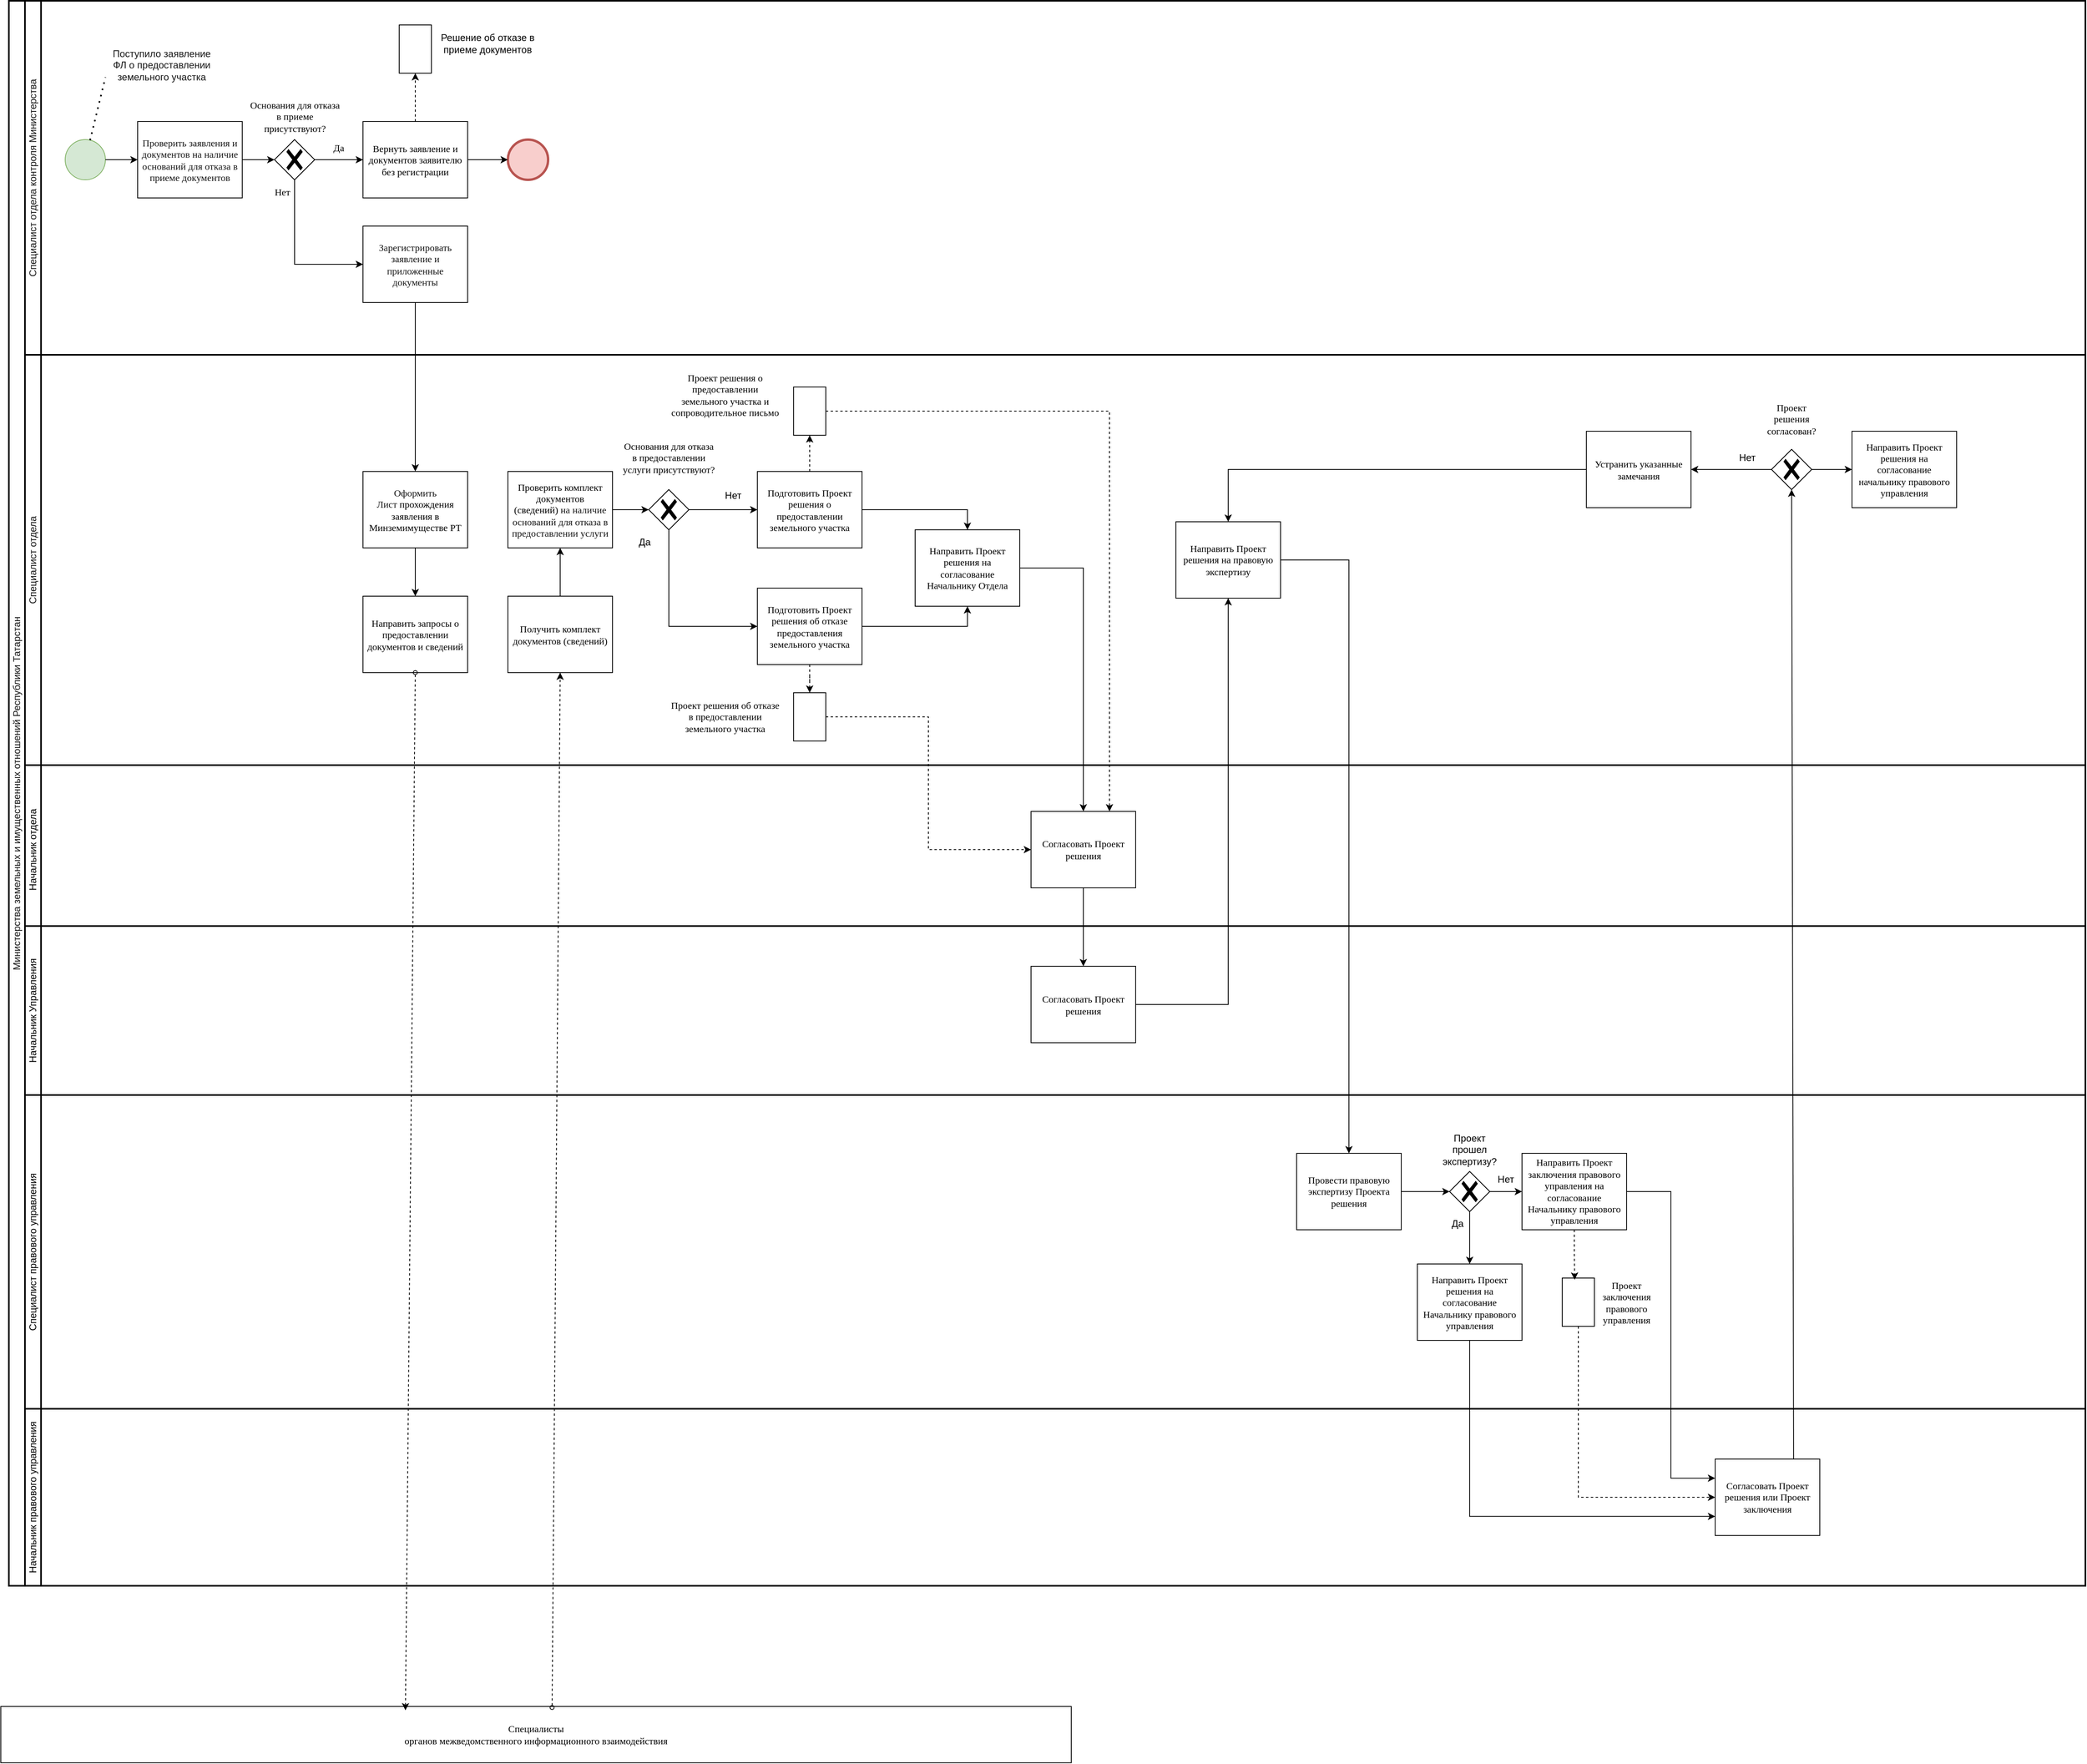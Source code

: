 <mxfile version="26.1.3">
  <diagram id="prtHgNgQTEPvFCAcTncT" name="Page-1">
    <mxGraphModel dx="969" dy="2083" grid="1" gridSize="10" guides="1" tooltips="1" connect="1" arrows="1" fold="1" page="1" pageScale="1" pageWidth="827" pageHeight="1169" math="0" shadow="0">
      <root>
        <mxCell id="0" />
        <mxCell id="1" parent="0" />
        <mxCell id="kLCtcZJA-MnO58HOizXd-3" value="&lt;span style=&quot;color: rgb(22, 22, 22); font-family: Arial, sans-serif; background-color: rgb(255, 255, 255);&quot;&gt;&lt;font&gt;Министерства земельных и имущественных отношений Республики Татарстан&lt;/font&gt;&lt;/span&gt;" style="swimlane;html=1;startSize=20;fontStyle=0;collapsible=0;horizontal=0;swimlaneLine=1;swimlaneFillColor=#ffffff;strokeWidth=2;whiteSpace=wrap;" parent="1" vertex="1">
          <mxGeometry x="60" y="-80" width="2580" height="1970" as="geometry" />
        </mxCell>
        <mxCell id="kLCtcZJA-MnO58HOizXd-1" value="&lt;span style=&quot;color: rgb(22, 22, 22); font-family: Arial, sans-serif; background-color: rgb(255, 255, 255);&quot;&gt;&lt;font&gt;Специалист отдела контроля Министерства&lt;/font&gt;&lt;/span&gt;" style="swimlane;html=1;startSize=20;fontStyle=0;collapsible=0;horizontal=0;swimlaneLine=1;swimlaneFillColor=#ffffff;strokeWidth=2;whiteSpace=wrap;" parent="kLCtcZJA-MnO58HOizXd-3" vertex="1">
          <mxGeometry x="20" width="2560" height="440" as="geometry" />
        </mxCell>
        <mxCell id="kLCtcZJA-MnO58HOizXd-4" value="" style="points=[[0.145,0.145,0],[0.5,0,0],[0.855,0.145,0],[1,0.5,0],[0.855,0.855,0],[0.5,1,0],[0.145,0.855,0],[0,0.5,0]];shape=mxgraph.bpmn.event;html=1;verticalLabelPosition=bottom;labelBackgroundColor=#ffffff;verticalAlign=top;align=center;perimeter=ellipsePerimeter;outlineConnect=0;aspect=fixed;outline=standard;symbol=general;fillColor=#d5e8d4;strokeColor=#82b366;" parent="kLCtcZJA-MnO58HOizXd-1" vertex="1">
          <mxGeometry x="50" y="172.5" width="50" height="50" as="geometry" />
        </mxCell>
        <mxCell id="kLCtcZJA-MnO58HOizXd-7" value="&lt;span style=&quot;color: rgb(22, 22, 22); font-family: Arial, sans-serif; text-align: left; background-color: rgb(255, 255, 255);&quot;&gt;&lt;font&gt;Поступило заявление ФЛ о предоставлении земельного участка&lt;/font&gt;&lt;/span&gt;" style="text;html=1;align=center;verticalAlign=middle;whiteSpace=wrap;rounded=0;" parent="kLCtcZJA-MnO58HOizXd-1" vertex="1">
          <mxGeometry x="100" y="50" width="140" height="60" as="geometry" />
        </mxCell>
        <mxCell id="kLCtcZJA-MnO58HOizXd-8" value="" style="endArrow=none;dashed=1;html=1;dashPattern=1 3;strokeWidth=2;rounded=0;entryX=0;entryY=0.75;entryDx=0;entryDy=0;" parent="kLCtcZJA-MnO58HOizXd-1" source="kLCtcZJA-MnO58HOizXd-4" target="kLCtcZJA-MnO58HOizXd-7" edge="1">
          <mxGeometry width="50" height="50" relative="1" as="geometry">
            <mxPoint x="30" y="100" as="sourcePoint" />
            <mxPoint x="80" y="50" as="targetPoint" />
          </mxGeometry>
        </mxCell>
        <mxCell id="kLCtcZJA-MnO58HOizXd-14" style="edgeStyle=orthogonalEdgeStyle;rounded=0;orthogonalLoop=1;jettySize=auto;html=1;" parent="kLCtcZJA-MnO58HOizXd-1" source="kLCtcZJA-MnO58HOizXd-9" target="kLCtcZJA-MnO58HOizXd-13" edge="1">
          <mxGeometry relative="1" as="geometry" />
        </mxCell>
        <mxCell id="kLCtcZJA-MnO58HOizXd-9" value="&lt;span style=&quot;color: rgb(22, 22, 22); background-color: rgb(255, 255, 255);&quot;&gt;&lt;font face=&quot;Times New Roman&quot; style=&quot;&quot;&gt;Проверить заявления и документов на наличие оснований для отказа в приеме документов&lt;/font&gt;&lt;/span&gt;" style="points=[[0.25,0,0],[0.5,0,0],[0.75,0,0],[1,0.25,0],[1,0.5,0],[1,0.75,0],[0.75,1,0],[0.5,1,0],[0.25,1,0],[0,0.75,0],[0,0.5,0],[0,0.25,0]];shape=mxgraph.bpmn.task2;whiteSpace=wrap;rectStyle=rounded;size=10;html=1;container=1;expand=0;collapsible=0;taskMarker=abstract;" parent="kLCtcZJA-MnO58HOizXd-1" vertex="1">
          <mxGeometry x="140" y="150" width="130" height="95" as="geometry" />
        </mxCell>
        <mxCell id="kLCtcZJA-MnO58HOizXd-10" style="edgeStyle=orthogonalEdgeStyle;rounded=0;orthogonalLoop=1;jettySize=auto;html=1;entryX=0;entryY=0.5;entryDx=0;entryDy=0;entryPerimeter=0;" parent="kLCtcZJA-MnO58HOizXd-1" source="kLCtcZJA-MnO58HOizXd-4" target="kLCtcZJA-MnO58HOizXd-9" edge="1">
          <mxGeometry relative="1" as="geometry" />
        </mxCell>
        <mxCell id="kLCtcZJA-MnO58HOizXd-11" value="&lt;span style=&quot;color: rgb(22, 22, 22); background-color: rgb(255, 255, 255);&quot;&gt;&lt;font face=&quot;Times New Roman&quot; style=&quot;&quot;&gt;Зарегистрировать заявление и приложенные документы&lt;/font&gt;&lt;/span&gt;" style="points=[[0.25,0,0],[0.5,0,0],[0.75,0,0],[1,0.25,0],[1,0.5,0],[1,0.75,0],[0.75,1,0],[0.5,1,0],[0.25,1,0],[0,0.75,0],[0,0.5,0],[0,0.25,0]];shape=mxgraph.bpmn.task2;whiteSpace=wrap;rectStyle=rounded;size=10;html=1;container=1;expand=0;collapsible=0;taskMarker=abstract;" parent="kLCtcZJA-MnO58HOizXd-1" vertex="1">
          <mxGeometry x="420" y="280" width="130" height="95" as="geometry" />
        </mxCell>
        <mxCell id="kLCtcZJA-MnO58HOizXd-13" value="" style="points=[[0.25,0.25,0],[0.5,0,0],[0.75,0.25,0],[1,0.5,0],[0.75,0.75,0],[0.5,1,0],[0.25,0.75,0],[0,0.5,0]];shape=mxgraph.bpmn.gateway2;html=1;verticalLabelPosition=bottom;labelBackgroundColor=#ffffff;verticalAlign=top;align=center;perimeter=rhombusPerimeter;outlineConnect=0;outline=none;symbol=none;gwType=exclusive;" parent="kLCtcZJA-MnO58HOizXd-1" vertex="1">
          <mxGeometry x="310" y="172.5" width="50" height="50" as="geometry" />
        </mxCell>
        <mxCell id="kLCtcZJA-MnO58HOizXd-15" value="&lt;font face=&quot;Times New Roman&quot;&gt;Основания для отказа в приеме присутствуют?&lt;/font&gt;" style="text;html=1;align=center;verticalAlign=middle;whiteSpace=wrap;rounded=0;" parent="kLCtcZJA-MnO58HOizXd-1" vertex="1">
          <mxGeometry x="277.5" y="120" width="115" height="47.5" as="geometry" />
        </mxCell>
        <mxCell id="kLCtcZJA-MnO58HOizXd-17" value="&lt;font face=&quot;Times New Roman&quot;&gt;Нет&lt;/font&gt;" style="text;html=1;align=center;verticalAlign=middle;whiteSpace=wrap;rounded=0;rotation=0;" parent="kLCtcZJA-MnO58HOizXd-1" vertex="1">
          <mxGeometry x="290" y="222.5" width="60" height="30" as="geometry" />
        </mxCell>
        <mxCell id="kLCtcZJA-MnO58HOizXd-20" value="&lt;font face=&quot;Times New Roman&quot;&gt;Да&lt;/font&gt;" style="text;html=1;align=center;verticalAlign=middle;whiteSpace=wrap;rounded=0;" parent="kLCtcZJA-MnO58HOizXd-1" vertex="1">
          <mxGeometry x="360" y="167.5" width="60" height="30" as="geometry" />
        </mxCell>
        <mxCell id="kLCtcZJA-MnO58HOizXd-21" value="&lt;span style=&quot;line-height: 107%;&quot;&gt;&lt;font face=&quot;Times New Roman&quot;&gt;Вернуть заявление и документов заявителю без регистрации&lt;/font&gt;&lt;/span&gt;" style="points=[[0.25,0,0],[0.5,0,0],[0.75,0,0],[1,0.25,0],[1,0.5,0],[1,0.75,0],[0.75,1,0],[0.5,1,0],[0.25,1,0],[0,0.75,0],[0,0.5,0],[0,0.25,0]];shape=mxgraph.bpmn.task2;whiteSpace=wrap;rectStyle=rounded;size=10;html=1;container=1;expand=0;collapsible=0;taskMarker=abstract;" parent="kLCtcZJA-MnO58HOizXd-1" vertex="1">
          <mxGeometry x="420" y="150" width="130" height="95" as="geometry" />
        </mxCell>
        <mxCell id="kLCtcZJA-MnO58HOizXd-23" style="edgeStyle=orthogonalEdgeStyle;rounded=0;orthogonalLoop=1;jettySize=auto;html=1;entryX=0;entryY=0.5;entryDx=0;entryDy=0;entryPerimeter=0;" parent="kLCtcZJA-MnO58HOizXd-1" source="kLCtcZJA-MnO58HOizXd-13" target="kLCtcZJA-MnO58HOizXd-21" edge="1">
          <mxGeometry relative="1" as="geometry" />
        </mxCell>
        <mxCell id="kLCtcZJA-MnO58HOizXd-24" style="edgeStyle=orthogonalEdgeStyle;rounded=0;orthogonalLoop=1;jettySize=auto;html=1;entryX=0;entryY=0.5;entryDx=0;entryDy=0;entryPerimeter=0;" parent="kLCtcZJA-MnO58HOizXd-1" source="kLCtcZJA-MnO58HOizXd-13" target="kLCtcZJA-MnO58HOizXd-11" edge="1">
          <mxGeometry relative="1" as="geometry">
            <Array as="points">
              <mxPoint x="335" y="328" />
            </Array>
          </mxGeometry>
        </mxCell>
        <mxCell id="kLCtcZJA-MnO58HOizXd-25" value="" style="points=[[0.145,0.145,0],[0.5,0,0],[0.855,0.145,0],[1,0.5,0],[0.855,0.855,0],[0.5,1,0],[0.145,0.855,0],[0,0.5,0]];shape=mxgraph.bpmn.event;html=1;verticalLabelPosition=bottom;labelBackgroundColor=#ffffff;verticalAlign=top;align=center;perimeter=ellipsePerimeter;outlineConnect=0;aspect=fixed;outline=end;symbol=terminate2;fillColor=#f8cecc;strokeColor=#b85450;" parent="kLCtcZJA-MnO58HOizXd-1" vertex="1">
          <mxGeometry x="600" y="172.5" width="50" height="50" as="geometry" />
        </mxCell>
        <mxCell id="kLCtcZJA-MnO58HOizXd-26" style="edgeStyle=orthogonalEdgeStyle;rounded=0;orthogonalLoop=1;jettySize=auto;html=1;entryX=0;entryY=0.5;entryDx=0;entryDy=0;entryPerimeter=0;" parent="kLCtcZJA-MnO58HOizXd-1" source="kLCtcZJA-MnO58HOizXd-21" target="kLCtcZJA-MnO58HOizXd-25" edge="1">
          <mxGeometry relative="1" as="geometry" />
        </mxCell>
        <mxCell id="kLCtcZJA-MnO58HOizXd-27" value="" style="shape=mxgraph.bpmn.data2;labelPosition=center;verticalLabelPosition=bottom;align=center;verticalAlign=top;size=15;html=1;" parent="kLCtcZJA-MnO58HOizXd-1" vertex="1">
          <mxGeometry x="465" y="30" width="40" height="60" as="geometry" />
        </mxCell>
        <mxCell id="kLCtcZJA-MnO58HOizXd-28" style="edgeStyle=orthogonalEdgeStyle;rounded=0;orthogonalLoop=1;jettySize=auto;html=1;entryX=0.5;entryY=1;entryDx=0;entryDy=0;entryPerimeter=0;dashed=1;" parent="kLCtcZJA-MnO58HOizXd-1" source="kLCtcZJA-MnO58HOizXd-21" target="kLCtcZJA-MnO58HOizXd-27" edge="1">
          <mxGeometry relative="1" as="geometry" />
        </mxCell>
        <mxCell id="kLCtcZJA-MnO58HOizXd-29" value="&lt;span style=&quot;line-height: 107%; font-family: Calibri, sans-serif;&quot;&gt;&lt;font&gt;Решение об отказе в приеме документов&lt;/font&gt;&lt;/span&gt;" style="text;html=1;align=center;verticalAlign=middle;whiteSpace=wrap;rounded=0;" parent="kLCtcZJA-MnO58HOizXd-1" vertex="1">
          <mxGeometry x="505" y="30" width="140" height="45" as="geometry" />
        </mxCell>
        <mxCell id="kLCtcZJA-MnO58HOizXd-2" value="&lt;span style=&quot;color: rgb(22, 22, 22); font-family: Arial, sans-serif; background-color: rgb(255, 255, 255);&quot;&gt;&lt;font&gt;Специалист отдела&lt;/font&gt;&lt;/span&gt;" style="swimlane;html=1;startSize=20;fontStyle=0;collapsible=0;horizontal=0;swimlaneLine=1;swimlaneFillColor=#ffffff;strokeWidth=2;whiteSpace=wrap;" parent="kLCtcZJA-MnO58HOizXd-3" vertex="1">
          <mxGeometry x="20" y="440" width="2560" height="510" as="geometry" />
        </mxCell>
        <mxCell id="kLCtcZJA-MnO58HOizXd-31" value="&lt;font face=&quot;Times New Roman&quot;&gt;&lt;span style=&quot;background-color: rgb(255, 255, 255);&quot;&gt;&lt;font color=&quot;#161616&quot;&gt;Оформить Лист&amp;nbsp;&lt;/font&gt;&lt;/span&gt;&lt;span style=&quot;line-height: 107%;&quot;&gt;прохождения заявления в Минземимуществе РТ&lt;/span&gt;&lt;/font&gt;" style="points=[[0.25,0,0],[0.5,0,0],[0.75,0,0],[1,0.25,0],[1,0.5,0],[1,0.75,0],[0.75,1,0],[0.5,1,0],[0.25,1,0],[0,0.75,0],[0,0.5,0],[0,0.25,0]];shape=mxgraph.bpmn.task2;whiteSpace=wrap;rectStyle=rounded;size=10;html=1;container=1;expand=0;collapsible=0;taskMarker=abstract;" parent="kLCtcZJA-MnO58HOizXd-2" vertex="1">
          <mxGeometry x="420" y="145" width="130" height="95" as="geometry" />
        </mxCell>
        <mxCell id="kLCtcZJA-MnO58HOizXd-33" value="&lt;span style=&quot;line-height: 107%;&quot;&gt;&lt;font face=&quot;Times New Roman&quot;&gt;Направить запросы о предоставлении документов и сведений&lt;/font&gt;&lt;/span&gt;" style="points=[[0.25,0,0],[0.5,0,0],[0.75,0,0],[1,0.25,0],[1,0.5,0],[1,0.75,0],[0.75,1,0],[0.5,1,0],[0.25,1,0],[0,0.75,0],[0,0.5,0],[0,0.25,0]];shape=mxgraph.bpmn.task2;whiteSpace=wrap;rectStyle=rounded;size=10;html=1;container=1;expand=0;collapsible=0;taskMarker=abstract;" parent="kLCtcZJA-MnO58HOizXd-2" vertex="1">
          <mxGeometry x="420" y="300" width="130" height="95" as="geometry" />
        </mxCell>
        <mxCell id="kLCtcZJA-MnO58HOizXd-34" style="edgeStyle=orthogonalEdgeStyle;rounded=0;orthogonalLoop=1;jettySize=auto;html=1;entryX=0.5;entryY=0;entryDx=0;entryDy=0;entryPerimeter=0;" parent="kLCtcZJA-MnO58HOizXd-2" source="kLCtcZJA-MnO58HOizXd-31" target="kLCtcZJA-MnO58HOizXd-33" edge="1">
          <mxGeometry relative="1" as="geometry" />
        </mxCell>
        <mxCell id="kLCtcZJA-MnO58HOizXd-39" value="&lt;span style=&quot;line-height: 107%;&quot;&gt;&lt;font face=&quot;Times New Roman&quot;&gt;Получить комплект документов (сведений)&lt;/font&gt;&lt;/span&gt;" style="points=[[0.25,0,0],[0.5,0,0],[0.75,0,0],[1,0.25,0],[1,0.5,0],[1,0.75,0],[0.75,1,0],[0.5,1,0],[0.25,1,0],[0,0.75,0],[0,0.5,0],[0,0.25,0]];shape=mxgraph.bpmn.task2;whiteSpace=wrap;rectStyle=rounded;size=10;html=1;container=1;expand=0;collapsible=0;taskMarker=abstract;" parent="kLCtcZJA-MnO58HOizXd-2" vertex="1">
          <mxGeometry x="600" y="300" width="130" height="95" as="geometry" />
        </mxCell>
        <mxCell id="kLCtcZJA-MnO58HOizXd-43" value="&lt;span style=&quot;line-height: 107%;&quot;&gt;&lt;font face=&quot;Times New Roman&quot;&gt;Проверить комплект документов (сведений)&amp;nbsp;&lt;/font&gt;&lt;/span&gt;&lt;span style=&quot;color: rgb(22, 22, 22); font-family: &amp;quot;Times New Roman&amp;quot;; background-color: rgb(255, 255, 255);&quot;&gt;на наличие оснований для отказа в предоставлении услуги&lt;/span&gt;" style="points=[[0.25,0,0],[0.5,0,0],[0.75,0,0],[1,0.25,0],[1,0.5,0],[1,0.75,0],[0.75,1,0],[0.5,1,0],[0.25,1,0],[0,0.75,0],[0,0.5,0],[0,0.25,0]];shape=mxgraph.bpmn.task2;whiteSpace=wrap;rectStyle=rounded;size=10;html=1;container=1;expand=0;collapsible=0;taskMarker=abstract;" parent="kLCtcZJA-MnO58HOizXd-2" vertex="1">
          <mxGeometry x="600" y="145" width="130" height="95" as="geometry" />
        </mxCell>
        <mxCell id="kLCtcZJA-MnO58HOizXd-44" style="edgeStyle=orthogonalEdgeStyle;rounded=0;orthogonalLoop=1;jettySize=auto;html=1;entryX=0.5;entryY=1;entryDx=0;entryDy=0;entryPerimeter=0;" parent="kLCtcZJA-MnO58HOizXd-2" source="kLCtcZJA-MnO58HOizXd-39" target="kLCtcZJA-MnO58HOizXd-43" edge="1">
          <mxGeometry relative="1" as="geometry" />
        </mxCell>
        <mxCell id="j_5O-uv8FhCoR-RIhAOP-11" value="" style="points=[[0.25,0.25,0],[0.5,0,0],[0.75,0.25,0],[1,0.5,0],[0.75,0.75,0],[0.5,1,0],[0.25,0.75,0],[0,0.5,0]];shape=mxgraph.bpmn.gateway2;html=1;verticalLabelPosition=bottom;labelBackgroundColor=#ffffff;verticalAlign=top;align=center;perimeter=rhombusPerimeter;outlineConnect=0;outline=none;symbol=none;gwType=exclusive;" vertex="1" parent="kLCtcZJA-MnO58HOizXd-2">
          <mxGeometry x="775" y="167.5" width="50" height="50" as="geometry" />
        </mxCell>
        <mxCell id="j_5O-uv8FhCoR-RIhAOP-12" style="edgeStyle=orthogonalEdgeStyle;rounded=0;orthogonalLoop=1;jettySize=auto;html=1;entryX=0;entryY=0.5;entryDx=0;entryDy=0;entryPerimeter=0;" edge="1" parent="kLCtcZJA-MnO58HOizXd-2" source="kLCtcZJA-MnO58HOizXd-43" target="j_5O-uv8FhCoR-RIhAOP-11">
          <mxGeometry relative="1" as="geometry" />
        </mxCell>
        <mxCell id="j_5O-uv8FhCoR-RIhAOP-8" value="&lt;span style=&quot;line-height: 107%;&quot;&gt;&lt;font face=&quot;Times New Roman&quot;&gt;Основания для отказа&lt;br&gt;в предоставлении услуги присутствуют?&lt;/font&gt;&lt;/span&gt;" style="text;html=1;align=center;verticalAlign=middle;whiteSpace=wrap;rounded=0;" vertex="1" parent="kLCtcZJA-MnO58HOizXd-2">
          <mxGeometry x="740" y="95" width="120" height="65" as="geometry" />
        </mxCell>
        <mxCell id="j_5O-uv8FhCoR-RIhAOP-13" value="&lt;span style=&quot;line-height: 107%;&quot;&gt;&lt;font face=&quot;Times New Roman&quot;&gt;Подготовить Проект решения о предоставлении земельного участка&lt;/font&gt;&lt;/span&gt;" style="points=[[0.25,0,0],[0.5,0,0],[0.75,0,0],[1,0.25,0],[1,0.5,0],[1,0.75,0],[0.75,1,0],[0.5,1,0],[0.25,1,0],[0,0.75,0],[0,0.5,0],[0,0.25,0]];shape=mxgraph.bpmn.task2;whiteSpace=wrap;rectStyle=rounded;size=10;html=1;container=1;expand=0;collapsible=0;taskMarker=abstract;" vertex="1" parent="kLCtcZJA-MnO58HOizXd-2">
          <mxGeometry x="910" y="145" width="130" height="95" as="geometry" />
        </mxCell>
        <mxCell id="j_5O-uv8FhCoR-RIhAOP-15" value="Нет" style="text;html=1;align=center;verticalAlign=middle;whiteSpace=wrap;rounded=0;" vertex="1" parent="kLCtcZJA-MnO58HOizXd-2">
          <mxGeometry x="850" y="160" width="60" height="30" as="geometry" />
        </mxCell>
        <mxCell id="j_5O-uv8FhCoR-RIhAOP-17" style="edgeStyle=orthogonalEdgeStyle;rounded=0;orthogonalLoop=1;jettySize=auto;html=1;entryX=0;entryY=0.5;entryDx=0;entryDy=0;entryPerimeter=0;" edge="1" parent="kLCtcZJA-MnO58HOizXd-2" source="j_5O-uv8FhCoR-RIhAOP-11" target="j_5O-uv8FhCoR-RIhAOP-13">
          <mxGeometry relative="1" as="geometry" />
        </mxCell>
        <mxCell id="j_5O-uv8FhCoR-RIhAOP-18" value="Да" style="text;html=1;align=center;verticalAlign=middle;whiteSpace=wrap;rounded=0;" vertex="1" parent="kLCtcZJA-MnO58HOizXd-2">
          <mxGeometry x="740" y="217.5" width="60" height="30" as="geometry" />
        </mxCell>
        <mxCell id="j_5O-uv8FhCoR-RIhAOP-19" value="&lt;span style=&quot;font-family: &amp;quot;Times New Roman&amp;quot;;&quot;&gt;Подготовить Проект решения об отказе предоставления земельного участка&lt;/span&gt;" style="points=[[0.25,0,0],[0.5,0,0],[0.75,0,0],[1,0.25,0],[1,0.5,0],[1,0.75,0],[0.75,1,0],[0.5,1,0],[0.25,1,0],[0,0.75,0],[0,0.5,0],[0,0.25,0]];shape=mxgraph.bpmn.task2;whiteSpace=wrap;rectStyle=rounded;size=10;html=1;container=1;expand=0;collapsible=0;taskMarker=abstract;" vertex="1" parent="kLCtcZJA-MnO58HOizXd-2">
          <mxGeometry x="910" y="290" width="130" height="95" as="geometry" />
        </mxCell>
        <mxCell id="j_5O-uv8FhCoR-RIhAOP-20" style="rounded=0;orthogonalLoop=1;jettySize=auto;html=1;entryX=0;entryY=0.5;entryDx=0;entryDy=0;entryPerimeter=0;edgeStyle=orthogonalEdgeStyle;" edge="1" parent="kLCtcZJA-MnO58HOizXd-2" source="j_5O-uv8FhCoR-RIhAOP-11" target="j_5O-uv8FhCoR-RIhAOP-19">
          <mxGeometry relative="1" as="geometry">
            <Array as="points">
              <mxPoint x="800" y="338" />
            </Array>
          </mxGeometry>
        </mxCell>
        <mxCell id="j_5O-uv8FhCoR-RIhAOP-21" value="" style="shape=mxgraph.bpmn.data2;labelPosition=center;verticalLabelPosition=bottom;align=center;verticalAlign=top;size=15;html=1;bpmnTransferType=none;isCollection=1;" vertex="1" parent="kLCtcZJA-MnO58HOizXd-2">
          <mxGeometry x="955" y="40" width="40" height="60" as="geometry" />
        </mxCell>
        <mxCell id="j_5O-uv8FhCoR-RIhAOP-23" value="&lt;font face=&quot;Times New Roman&quot;&gt;Проект решения&amp;nbsp;&lt;/font&gt;&lt;span style=&quot;font-family: &amp;quot;Times New Roman&amp;quot;;&quot;&gt;о предоставлении земельного участка и сопроводительное письмо&lt;/span&gt;" style="text;html=1;align=center;verticalAlign=middle;whiteSpace=wrap;rounded=0;" vertex="1" parent="kLCtcZJA-MnO58HOizXd-2">
          <mxGeometry x="800" y="20" width="140" height="60" as="geometry" />
        </mxCell>
        <mxCell id="j_5O-uv8FhCoR-RIhAOP-25" value="&lt;span style=&quot;line-height: 107%;&quot;&gt;&lt;font face=&quot;Times New Roman&quot;&gt;Направить Проект решения на согласование Начальнику Отдела&lt;/font&gt;&lt;/span&gt;" style="points=[[0.25,0,0],[0.5,0,0],[0.75,0,0],[1,0.25,0],[1,0.5,0],[1,0.75,0],[0.75,1,0],[0.5,1,0],[0.25,1,0],[0,0.75,0],[0,0.5,0],[0,0.25,0]];shape=mxgraph.bpmn.task2;whiteSpace=wrap;rectStyle=rounded;size=10;html=1;container=1;expand=0;collapsible=0;taskMarker=abstract;" vertex="1" parent="kLCtcZJA-MnO58HOizXd-2">
          <mxGeometry x="1106" y="217.5" width="130" height="95" as="geometry" />
        </mxCell>
        <mxCell id="j_5O-uv8FhCoR-RIhAOP-26" style="edgeStyle=orthogonalEdgeStyle;rounded=0;orthogonalLoop=1;jettySize=auto;html=1;entryX=0.5;entryY=1;entryDx=0;entryDy=0;entryPerimeter=0;" edge="1" parent="kLCtcZJA-MnO58HOizXd-2" source="j_5O-uv8FhCoR-RIhAOP-19" target="j_5O-uv8FhCoR-RIhAOP-25">
          <mxGeometry relative="1" as="geometry" />
        </mxCell>
        <mxCell id="j_5O-uv8FhCoR-RIhAOP-27" style="edgeStyle=orthogonalEdgeStyle;rounded=0;orthogonalLoop=1;jettySize=auto;html=1;entryX=0.5;entryY=0;entryDx=0;entryDy=0;entryPerimeter=0;" edge="1" parent="kLCtcZJA-MnO58HOizXd-2" source="j_5O-uv8FhCoR-RIhAOP-13" target="j_5O-uv8FhCoR-RIhAOP-25">
          <mxGeometry relative="1" as="geometry" />
        </mxCell>
        <mxCell id="j_5O-uv8FhCoR-RIhAOP-29" style="edgeStyle=orthogonalEdgeStyle;rounded=0;orthogonalLoop=1;jettySize=auto;html=1;entryX=0.5;entryY=1;entryDx=0;entryDy=0;entryPerimeter=0;dashed=1;" edge="1" parent="kLCtcZJA-MnO58HOizXd-2" source="j_5O-uv8FhCoR-RIhAOP-13" target="j_5O-uv8FhCoR-RIhAOP-21">
          <mxGeometry relative="1" as="geometry" />
        </mxCell>
        <mxCell id="j_5O-uv8FhCoR-RIhAOP-30" value="" style="shape=mxgraph.bpmn.data2;labelPosition=center;verticalLabelPosition=bottom;align=center;verticalAlign=top;size=15;html=1;" vertex="1" parent="kLCtcZJA-MnO58HOizXd-2">
          <mxGeometry x="955" y="420" width="40" height="60" as="geometry" />
        </mxCell>
        <mxCell id="j_5O-uv8FhCoR-RIhAOP-31" style="edgeStyle=orthogonalEdgeStyle;rounded=0;orthogonalLoop=1;jettySize=auto;html=1;entryX=0.5;entryY=0;entryDx=0;entryDy=0;entryPerimeter=0;dashed=1;" edge="1" parent="kLCtcZJA-MnO58HOizXd-2" source="j_5O-uv8FhCoR-RIhAOP-19" target="j_5O-uv8FhCoR-RIhAOP-30">
          <mxGeometry relative="1" as="geometry" />
        </mxCell>
        <mxCell id="j_5O-uv8FhCoR-RIhAOP-33" value="&lt;font face=&quot;Times New Roman&quot;&gt;Проект решения&amp;nbsp;&lt;/font&gt;&lt;span style=&quot;font-family: &amp;quot;Times New Roman&amp;quot;;&quot;&gt;об отказе в предоставлении земельного участка&lt;/span&gt;" style="text;html=1;align=center;verticalAlign=middle;whiteSpace=wrap;rounded=0;" vertex="1" parent="kLCtcZJA-MnO58HOizXd-2">
          <mxGeometry x="800" y="420" width="140" height="60" as="geometry" />
        </mxCell>
        <mxCell id="j_5O-uv8FhCoR-RIhAOP-44" value="&lt;span style=&quot;font-family: &amp;quot;Times New Roman&amp;quot;;&quot;&gt;Направить Проект решения на правовую экспертизу&lt;/span&gt;" style="points=[[0.25,0,0],[0.5,0,0],[0.75,0,0],[1,0.25,0],[1,0.5,0],[1,0.75,0],[0.75,1,0],[0.5,1,0],[0.25,1,0],[0,0.75,0],[0,0.5,0],[0,0.25,0]];shape=mxgraph.bpmn.task2;whiteSpace=wrap;rectStyle=rounded;size=10;html=1;container=1;expand=0;collapsible=0;taskMarker=abstract;" vertex="1" parent="kLCtcZJA-MnO58HOizXd-2">
          <mxGeometry x="1430" y="207.5" width="130" height="95" as="geometry" />
        </mxCell>
        <mxCell id="j_5O-uv8FhCoR-RIhAOP-69" value="" style="points=[[0.25,0.25,0],[0.5,0,0],[0.75,0.25,0],[1,0.5,0],[0.75,0.75,0],[0.5,1,0],[0.25,0.75,0],[0,0.5,0]];shape=mxgraph.bpmn.gateway2;html=1;verticalLabelPosition=bottom;labelBackgroundColor=#ffffff;verticalAlign=top;align=center;perimeter=rhombusPerimeter;outlineConnect=0;outline=none;symbol=none;gwType=exclusive;" vertex="1" parent="kLCtcZJA-MnO58HOizXd-2">
          <mxGeometry x="2170" y="117.5" width="50" height="50" as="geometry" />
        </mxCell>
        <mxCell id="j_5O-uv8FhCoR-RIhAOP-71" value="&lt;font face=&quot;Times New Roman&quot;&gt;Проект решения согласован?&lt;/font&gt;" style="text;html=1;align=center;verticalAlign=middle;whiteSpace=wrap;rounded=0;" vertex="1" parent="kLCtcZJA-MnO58HOizXd-2">
          <mxGeometry x="2165" y="65" width="60" height="30" as="geometry" />
        </mxCell>
        <mxCell id="j_5O-uv8FhCoR-RIhAOP-72" value="Нет" style="text;html=1;align=center;verticalAlign=middle;whiteSpace=wrap;rounded=0;" vertex="1" parent="kLCtcZJA-MnO58HOizXd-2">
          <mxGeometry x="2110" y="112.5" width="60" height="30" as="geometry" />
        </mxCell>
        <mxCell id="j_5O-uv8FhCoR-RIhAOP-73" value="&lt;span style=&quot;font-family: &amp;quot;Times New Roman&amp;quot;;&quot;&gt;Устранить указанные замечания&lt;/span&gt;" style="points=[[0.25,0,0],[0.5,0,0],[0.75,0,0],[1,0.25,0],[1,0.5,0],[1,0.75,0],[0.75,1,0],[0.5,1,0],[0.25,1,0],[0,0.75,0],[0,0.5,0],[0,0.25,0]];shape=mxgraph.bpmn.task2;whiteSpace=wrap;rectStyle=rounded;size=10;html=1;container=1;expand=0;collapsible=0;taskMarker=abstract;" vertex="1" parent="kLCtcZJA-MnO58HOizXd-2">
          <mxGeometry x="1940" y="95" width="130" height="95" as="geometry" />
        </mxCell>
        <mxCell id="j_5O-uv8FhCoR-RIhAOP-74" style="edgeStyle=orthogonalEdgeStyle;rounded=0;orthogonalLoop=1;jettySize=auto;html=1;entryX=1;entryY=0.5;entryDx=0;entryDy=0;entryPerimeter=0;" edge="1" parent="kLCtcZJA-MnO58HOizXd-2" source="j_5O-uv8FhCoR-RIhAOP-69" target="j_5O-uv8FhCoR-RIhAOP-73">
          <mxGeometry relative="1" as="geometry" />
        </mxCell>
        <mxCell id="j_5O-uv8FhCoR-RIhAOP-75" style="edgeStyle=orthogonalEdgeStyle;rounded=0;orthogonalLoop=1;jettySize=auto;html=1;entryX=0.5;entryY=0;entryDx=0;entryDy=0;entryPerimeter=0;" edge="1" parent="kLCtcZJA-MnO58HOizXd-2" source="j_5O-uv8FhCoR-RIhAOP-73" target="j_5O-uv8FhCoR-RIhAOP-44">
          <mxGeometry relative="1" as="geometry" />
        </mxCell>
        <mxCell id="j_5O-uv8FhCoR-RIhAOP-76" value="&lt;span style=&quot;font-family: &amp;quot;Times New Roman&amp;quot;;&quot;&gt;Направить Проект решения на согласование начальнику правового управления&lt;/span&gt;" style="points=[[0.25,0,0],[0.5,0,0],[0.75,0,0],[1,0.25,0],[1,0.5,0],[1,0.75,0],[0.75,1,0],[0.5,1,0],[0.25,1,0],[0,0.75,0],[0,0.5,0],[0,0.25,0]];shape=mxgraph.bpmn.task2;whiteSpace=wrap;rectStyle=rounded;size=10;html=1;container=1;expand=0;collapsible=0;taskMarker=abstract;" vertex="1" parent="kLCtcZJA-MnO58HOizXd-2">
          <mxGeometry x="2270" y="95" width="130" height="95" as="geometry" />
        </mxCell>
        <mxCell id="j_5O-uv8FhCoR-RIhAOP-77" style="edgeStyle=orthogonalEdgeStyle;rounded=0;orthogonalLoop=1;jettySize=auto;html=1;entryX=0;entryY=0.5;entryDx=0;entryDy=0;entryPerimeter=0;" edge="1" parent="kLCtcZJA-MnO58HOizXd-2" source="j_5O-uv8FhCoR-RIhAOP-69" target="j_5O-uv8FhCoR-RIhAOP-76">
          <mxGeometry relative="1" as="geometry" />
        </mxCell>
        <mxCell id="kLCtcZJA-MnO58HOizXd-32" style="edgeStyle=orthogonalEdgeStyle;rounded=0;orthogonalLoop=1;jettySize=auto;html=1;" parent="kLCtcZJA-MnO58HOizXd-3" source="kLCtcZJA-MnO58HOizXd-11" target="kLCtcZJA-MnO58HOizXd-31" edge="1">
          <mxGeometry relative="1" as="geometry" />
        </mxCell>
        <mxCell id="j_5O-uv8FhCoR-RIhAOP-34" value="Начальник отдела" style="swimlane;html=1;startSize=20;fontStyle=0;collapsible=0;horizontal=0;swimlaneLine=1;swimlaneFillColor=#ffffff;strokeWidth=2;whiteSpace=wrap;" vertex="1" parent="kLCtcZJA-MnO58HOizXd-3">
          <mxGeometry x="20" y="950" width="2560" height="210" as="geometry" />
        </mxCell>
        <mxCell id="j_5O-uv8FhCoR-RIhAOP-38" value="&lt;span style=&quot;font-family: &amp;quot;Times New Roman&amp;quot;;&quot;&gt;Согласовать Проект решения&lt;/span&gt;" style="points=[[0.25,0,0],[0.5,0,0],[0.75,0,0],[1,0.25,0],[1,0.5,0],[1,0.75,0],[0.75,1,0],[0.5,1,0],[0.25,1,0],[0,0.75,0],[0,0.5,0],[0,0.25,0]];shape=mxgraph.bpmn.task2;whiteSpace=wrap;rectStyle=rounded;size=10;html=1;container=1;expand=0;collapsible=0;taskMarker=abstract;" vertex="1" parent="j_5O-uv8FhCoR-RIhAOP-34">
          <mxGeometry x="1250" y="57.5" width="130" height="95" as="geometry" />
        </mxCell>
        <mxCell id="j_5O-uv8FhCoR-RIhAOP-35" value="Начальник Управления" style="swimlane;html=1;startSize=20;fontStyle=0;collapsible=0;horizontal=0;swimlaneLine=1;swimlaneFillColor=#ffffff;strokeWidth=2;whiteSpace=wrap;" vertex="1" parent="kLCtcZJA-MnO58HOizXd-3">
          <mxGeometry x="20" y="1150" width="2560" height="210" as="geometry" />
        </mxCell>
        <mxCell id="j_5O-uv8FhCoR-RIhAOP-42" value="&lt;span style=&quot;font-family: &amp;quot;Times New Roman&amp;quot;;&quot;&gt;Согласовать Проект решения&lt;/span&gt;" style="points=[[0.25,0,0],[0.5,0,0],[0.75,0,0],[1,0.25,0],[1,0.5,0],[1,0.75,0],[0.75,1,0],[0.5,1,0],[0.25,1,0],[0,0.75,0],[0,0.5,0],[0,0.25,0]];shape=mxgraph.bpmn.task2;whiteSpace=wrap;rectStyle=rounded;size=10;html=1;container=1;expand=0;collapsible=0;taskMarker=abstract;" vertex="1" parent="j_5O-uv8FhCoR-RIhAOP-35">
          <mxGeometry x="1250" y="50" width="130" height="95" as="geometry" />
        </mxCell>
        <mxCell id="j_5O-uv8FhCoR-RIhAOP-39" style="edgeStyle=orthogonalEdgeStyle;rounded=0;orthogonalLoop=1;jettySize=auto;html=1;entryX=0.5;entryY=0;entryDx=0;entryDy=0;entryPerimeter=0;" edge="1" parent="kLCtcZJA-MnO58HOizXd-3" source="j_5O-uv8FhCoR-RIhAOP-25" target="j_5O-uv8FhCoR-RIhAOP-38">
          <mxGeometry relative="1" as="geometry" />
        </mxCell>
        <mxCell id="j_5O-uv8FhCoR-RIhAOP-45" style="edgeStyle=orthogonalEdgeStyle;rounded=0;orthogonalLoop=1;jettySize=auto;html=1;entryX=0.5;entryY=1;entryDx=0;entryDy=0;entryPerimeter=0;" edge="1" parent="kLCtcZJA-MnO58HOizXd-3" source="j_5O-uv8FhCoR-RIhAOP-42" target="j_5O-uv8FhCoR-RIhAOP-44">
          <mxGeometry relative="1" as="geometry" />
        </mxCell>
        <mxCell id="j_5O-uv8FhCoR-RIhAOP-46" value="Специалист правового управления" style="swimlane;html=1;startSize=20;fontStyle=0;collapsible=0;horizontal=0;swimlaneLine=1;swimlaneFillColor=#ffffff;strokeWidth=2;whiteSpace=wrap;" vertex="1" parent="kLCtcZJA-MnO58HOizXd-3">
          <mxGeometry x="20" y="1360" width="2560" height="390" as="geometry" />
        </mxCell>
        <mxCell id="j_5O-uv8FhCoR-RIhAOP-47" value="&lt;span style=&quot;font-family: &amp;quot;Times New Roman&amp;quot;;&quot;&gt;Провести правовую экспертизу Проекта решения&lt;/span&gt;" style="points=[[0.25,0,0],[0.5,0,0],[0.75,0,0],[1,0.25,0],[1,0.5,0],[1,0.75,0],[0.75,1,0],[0.5,1,0],[0.25,1,0],[0,0.75,0],[0,0.5,0],[0,0.25,0]];shape=mxgraph.bpmn.task2;whiteSpace=wrap;rectStyle=rounded;size=10;html=1;container=1;expand=0;collapsible=0;taskMarker=abstract;" vertex="1" parent="j_5O-uv8FhCoR-RIhAOP-46">
          <mxGeometry x="1580" y="72.5" width="130" height="95" as="geometry" />
        </mxCell>
        <mxCell id="j_5O-uv8FhCoR-RIhAOP-57" style="edgeStyle=orthogonalEdgeStyle;rounded=0;orthogonalLoop=1;jettySize=auto;html=1;entryX=0;entryY=0.5;entryDx=0;entryDy=0;entryPerimeter=0;" edge="1" parent="j_5O-uv8FhCoR-RIhAOP-46" source="j_5O-uv8FhCoR-RIhAOP-49" target="j_5O-uv8FhCoR-RIhAOP-56">
          <mxGeometry relative="1" as="geometry" />
        </mxCell>
        <mxCell id="j_5O-uv8FhCoR-RIhAOP-49" value="" style="points=[[0.25,0.25,0],[0.5,0,0],[0.75,0.25,0],[1,0.5,0],[0.75,0.75,0],[0.5,1,0],[0.25,0.75,0],[0,0.5,0]];shape=mxgraph.bpmn.gateway2;html=1;verticalLabelPosition=bottom;labelBackgroundColor=#ffffff;verticalAlign=top;align=center;perimeter=rhombusPerimeter;outlineConnect=0;outline=none;symbol=none;gwType=exclusive;" vertex="1" parent="j_5O-uv8FhCoR-RIhAOP-46">
          <mxGeometry x="1770" y="95" width="50" height="50" as="geometry" />
        </mxCell>
        <mxCell id="j_5O-uv8FhCoR-RIhAOP-50" style="edgeStyle=orthogonalEdgeStyle;rounded=0;orthogonalLoop=1;jettySize=auto;html=1;entryX=0;entryY=0.5;entryDx=0;entryDy=0;entryPerimeter=0;" edge="1" parent="j_5O-uv8FhCoR-RIhAOP-46" source="j_5O-uv8FhCoR-RIhAOP-47" target="j_5O-uv8FhCoR-RIhAOP-49">
          <mxGeometry relative="1" as="geometry" />
        </mxCell>
        <mxCell id="j_5O-uv8FhCoR-RIhAOP-51" value="Проект прошел экспертизу?" style="text;html=1;align=center;verticalAlign=middle;whiteSpace=wrap;rounded=0;" vertex="1" parent="j_5O-uv8FhCoR-RIhAOP-46">
          <mxGeometry x="1765" y="52.5" width="60" height="30" as="geometry" />
        </mxCell>
        <mxCell id="j_5O-uv8FhCoR-RIhAOP-53" value="&lt;span style=&quot;font-family: &amp;quot;Times New Roman&amp;quot;;&quot;&gt;Направить Проект решения на согласование Начальнику правового управления&lt;/span&gt;" style="points=[[0.25,0,0],[0.5,0,0],[0.75,0,0],[1,0.25,0],[1,0.5,0],[1,0.75,0],[0.75,1,0],[0.5,1,0],[0.25,1,0],[0,0.75,0],[0,0.5,0],[0,0.25,0]];shape=mxgraph.bpmn.task2;whiteSpace=wrap;rectStyle=rounded;size=10;html=1;container=1;expand=0;collapsible=0;taskMarker=abstract;" vertex="1" parent="j_5O-uv8FhCoR-RIhAOP-46">
          <mxGeometry x="1730" y="210" width="130" height="95" as="geometry" />
        </mxCell>
        <mxCell id="j_5O-uv8FhCoR-RIhAOP-54" style="edgeStyle=orthogonalEdgeStyle;rounded=0;orthogonalLoop=1;jettySize=auto;html=1;entryX=0.5;entryY=0;entryDx=0;entryDy=0;entryPerimeter=0;" edge="1" parent="j_5O-uv8FhCoR-RIhAOP-46" source="j_5O-uv8FhCoR-RIhAOP-49" target="j_5O-uv8FhCoR-RIhAOP-53">
          <mxGeometry relative="1" as="geometry" />
        </mxCell>
        <mxCell id="j_5O-uv8FhCoR-RIhAOP-55" value="Да" style="text;html=1;align=center;verticalAlign=middle;whiteSpace=wrap;rounded=0;" vertex="1" parent="j_5O-uv8FhCoR-RIhAOP-46">
          <mxGeometry x="1750" y="145" width="60" height="30" as="geometry" />
        </mxCell>
        <mxCell id="j_5O-uv8FhCoR-RIhAOP-56" value="&lt;span style=&quot;font-family: &amp;quot;Times New Roman&amp;quot;;&quot;&gt;Направить Проект заключения правового управления на согласование Начальнику правового управления&lt;/span&gt;" style="points=[[0.25,0,0],[0.5,0,0],[0.75,0,0],[1,0.25,0],[1,0.5,0],[1,0.75,0],[0.75,1,0],[0.5,1,0],[0.25,1,0],[0,0.75,0],[0,0.5,0],[0,0.25,0]];shape=mxgraph.bpmn.task2;whiteSpace=wrap;rectStyle=rounded;size=10;html=1;container=1;expand=0;collapsible=0;taskMarker=abstract;" vertex="1" parent="j_5O-uv8FhCoR-RIhAOP-46">
          <mxGeometry x="1860" y="72.5" width="130" height="95" as="geometry" />
        </mxCell>
        <mxCell id="j_5O-uv8FhCoR-RIhAOP-58" value="Нет" style="text;html=1;align=center;verticalAlign=middle;whiteSpace=wrap;rounded=0;" vertex="1" parent="j_5O-uv8FhCoR-RIhAOP-46">
          <mxGeometry x="1810" y="90" width="60" height="30" as="geometry" />
        </mxCell>
        <mxCell id="j_5O-uv8FhCoR-RIhAOP-59" value="" style="shape=mxgraph.bpmn.data2;labelPosition=center;verticalLabelPosition=bottom;align=center;verticalAlign=top;size=15;html=1;" vertex="1" parent="j_5O-uv8FhCoR-RIhAOP-46">
          <mxGeometry x="1910" y="227.5" width="40" height="60" as="geometry" />
        </mxCell>
        <mxCell id="j_5O-uv8FhCoR-RIhAOP-60" style="edgeStyle=orthogonalEdgeStyle;rounded=0;orthogonalLoop=1;jettySize=auto;html=1;entryX=0.387;entryY=0.035;entryDx=0;entryDy=0;entryPerimeter=0;dashed=1;" edge="1" parent="j_5O-uv8FhCoR-RIhAOP-46" source="j_5O-uv8FhCoR-RIhAOP-56" target="j_5O-uv8FhCoR-RIhAOP-59">
          <mxGeometry relative="1" as="geometry" />
        </mxCell>
        <mxCell id="j_5O-uv8FhCoR-RIhAOP-61" value="&lt;font face=&quot;Times New Roman&quot;&gt;Проект заключения правового управления&lt;/font&gt;" style="text;html=1;align=center;verticalAlign=middle;whiteSpace=wrap;rounded=0;" vertex="1" parent="j_5O-uv8FhCoR-RIhAOP-46">
          <mxGeometry x="1960" y="235" width="60" height="45" as="geometry" />
        </mxCell>
        <mxCell id="j_5O-uv8FhCoR-RIhAOP-48" style="edgeStyle=orthogonalEdgeStyle;rounded=0;orthogonalLoop=1;jettySize=auto;html=1;entryX=0.5;entryY=0;entryDx=0;entryDy=0;entryPerimeter=0;" edge="1" parent="kLCtcZJA-MnO58HOizXd-3" source="j_5O-uv8FhCoR-RIhAOP-44" target="j_5O-uv8FhCoR-RIhAOP-47">
          <mxGeometry relative="1" as="geometry" />
        </mxCell>
        <mxCell id="j_5O-uv8FhCoR-RIhAOP-52" value="Начальник правового управления" style="swimlane;html=1;startSize=20;fontStyle=0;collapsible=0;horizontal=0;swimlaneLine=1;swimlaneFillColor=#ffffff;strokeWidth=2;whiteSpace=wrap;" vertex="1" parent="kLCtcZJA-MnO58HOizXd-3">
          <mxGeometry x="20" y="1750" width="2560" height="220" as="geometry" />
        </mxCell>
        <mxCell id="j_5O-uv8FhCoR-RIhAOP-63" value="&lt;span style=&quot;font-family: &amp;quot;Times New Roman&amp;quot;;&quot;&gt;Согласовать Проект решения или Проект заключения&lt;/span&gt;" style="points=[[0.25,0,0],[0.5,0,0],[0.75,0,0],[1,0.25,0],[1,0.5,0],[1,0.75,0],[0.75,1,0],[0.5,1,0],[0.25,1,0],[0,0.75,0],[0,0.5,0],[0,0.25,0]];shape=mxgraph.bpmn.task2;whiteSpace=wrap;rectStyle=rounded;size=10;html=1;container=1;expand=0;collapsible=0;taskMarker=abstract;" vertex="1" parent="j_5O-uv8FhCoR-RIhAOP-52">
          <mxGeometry x="2100" y="62.5" width="130" height="95" as="geometry" />
        </mxCell>
        <mxCell id="j_5O-uv8FhCoR-RIhAOP-32" style="edgeStyle=orthogonalEdgeStyle;rounded=0;orthogonalLoop=1;jettySize=auto;html=1;entryX=0;entryY=0.5;entryDx=0;entryDy=0;entryPerimeter=0;dashed=1;" edge="1" parent="kLCtcZJA-MnO58HOizXd-3" source="j_5O-uv8FhCoR-RIhAOP-30" target="j_5O-uv8FhCoR-RIhAOP-38">
          <mxGeometry relative="1" as="geometry" />
        </mxCell>
        <mxCell id="j_5O-uv8FhCoR-RIhAOP-28" style="edgeStyle=orthogonalEdgeStyle;rounded=0;orthogonalLoop=1;jettySize=auto;html=1;entryX=0.75;entryY=0;entryDx=0;entryDy=0;entryPerimeter=0;dashed=1;" edge="1" parent="kLCtcZJA-MnO58HOizXd-3" source="j_5O-uv8FhCoR-RIhAOP-21" target="j_5O-uv8FhCoR-RIhAOP-38">
          <mxGeometry relative="1" as="geometry" />
        </mxCell>
        <mxCell id="j_5O-uv8FhCoR-RIhAOP-62" style="edgeStyle=orthogonalEdgeStyle;rounded=0;orthogonalLoop=1;jettySize=auto;html=1;entryX=0.5;entryY=0;entryDx=0;entryDy=0;entryPerimeter=0;" edge="1" parent="kLCtcZJA-MnO58HOizXd-3" source="j_5O-uv8FhCoR-RIhAOP-38" target="j_5O-uv8FhCoR-RIhAOP-42">
          <mxGeometry relative="1" as="geometry" />
        </mxCell>
        <mxCell id="j_5O-uv8FhCoR-RIhAOP-64" style="edgeStyle=orthogonalEdgeStyle;rounded=0;orthogonalLoop=1;jettySize=auto;html=1;entryX=0;entryY=0.75;entryDx=0;entryDy=0;entryPerimeter=0;exitX=0.5;exitY=1;exitDx=0;exitDy=0;exitPerimeter=0;" edge="1" parent="kLCtcZJA-MnO58HOizXd-3" source="j_5O-uv8FhCoR-RIhAOP-53" target="j_5O-uv8FhCoR-RIhAOP-63">
          <mxGeometry relative="1" as="geometry" />
        </mxCell>
        <mxCell id="j_5O-uv8FhCoR-RIhAOP-68" style="rounded=0;orthogonalLoop=1;jettySize=auto;html=1;entryX=0.5;entryY=1;entryDx=0;entryDy=0;entryPerimeter=0;exitX=0.75;exitY=0;exitDx=0;exitDy=0;exitPerimeter=0;" edge="1" parent="kLCtcZJA-MnO58HOizXd-3" source="j_5O-uv8FhCoR-RIhAOP-63" target="j_5O-uv8FhCoR-RIhAOP-69">
          <mxGeometry relative="1" as="geometry">
            <mxPoint x="2195" y="742.5" as="targetPoint" />
          </mxGeometry>
        </mxCell>
        <mxCell id="j_5O-uv8FhCoR-RIhAOP-78" style="edgeStyle=orthogonalEdgeStyle;rounded=0;orthogonalLoop=1;jettySize=auto;html=1;entryX=0;entryY=0.25;entryDx=0;entryDy=0;entryPerimeter=0;" edge="1" parent="kLCtcZJA-MnO58HOizXd-3" source="j_5O-uv8FhCoR-RIhAOP-56" target="j_5O-uv8FhCoR-RIhAOP-63">
          <mxGeometry relative="1" as="geometry" />
        </mxCell>
        <mxCell id="j_5O-uv8FhCoR-RIhAOP-79" style="rounded=0;orthogonalLoop=1;jettySize=auto;html=1;entryX=0;entryY=0.5;entryDx=0;entryDy=0;entryPerimeter=0;dashed=1;edgeStyle=orthogonalEdgeStyle;" edge="1" parent="kLCtcZJA-MnO58HOizXd-3" source="j_5O-uv8FhCoR-RIhAOP-59" target="j_5O-uv8FhCoR-RIhAOP-63">
          <mxGeometry relative="1" as="geometry">
            <Array as="points">
              <mxPoint x="1950" y="1860" />
            </Array>
          </mxGeometry>
        </mxCell>
        <mxCell id="kLCtcZJA-MnO58HOizXd-36" value="&lt;span style=&quot;line-height: 107%;&quot;&gt;&lt;font face=&quot;Times New Roman&quot;&gt;Специалисты&lt;br/&gt;органов межведомственного информационного взаимодействия&lt;/font&gt;&lt;/span&gt;" style="rounded=0;whiteSpace=wrap;html=1;" parent="1" vertex="1">
          <mxGeometry x="50" y="2040" width="1330" height="70" as="geometry" />
        </mxCell>
        <mxCell id="kLCtcZJA-MnO58HOizXd-38" style="rounded=0;orthogonalLoop=1;jettySize=auto;html=1;entryX=0.378;entryY=0.068;entryDx=0;entryDy=0;entryPerimeter=0;dashed=1;startArrow=oval;startFill=0;startSize=5;exitX=0.5;exitY=1;exitDx=0;exitDy=0;exitPerimeter=0;" parent="1" source="kLCtcZJA-MnO58HOizXd-33" target="kLCtcZJA-MnO58HOizXd-36" edge="1">
          <mxGeometry relative="1" as="geometry" />
        </mxCell>
        <mxCell id="kLCtcZJA-MnO58HOizXd-40" style="rounded=0;orthogonalLoop=1;jettySize=auto;html=1;entryX=0.5;entryY=1;entryDx=0;entryDy=0;entryPerimeter=0;dashed=1;startArrow=oval;startFill=0;startSize=5;exitX=0.515;exitY=0.018;exitDx=0;exitDy=0;exitPerimeter=0;" parent="1" source="kLCtcZJA-MnO58HOizXd-36" target="kLCtcZJA-MnO58HOizXd-39" edge="1">
          <mxGeometry relative="1" as="geometry">
            <mxPoint x="565" y="655" as="sourcePoint" />
            <mxPoint x="564" y="750" as="targetPoint" />
          </mxGeometry>
        </mxCell>
      </root>
    </mxGraphModel>
  </diagram>
</mxfile>
